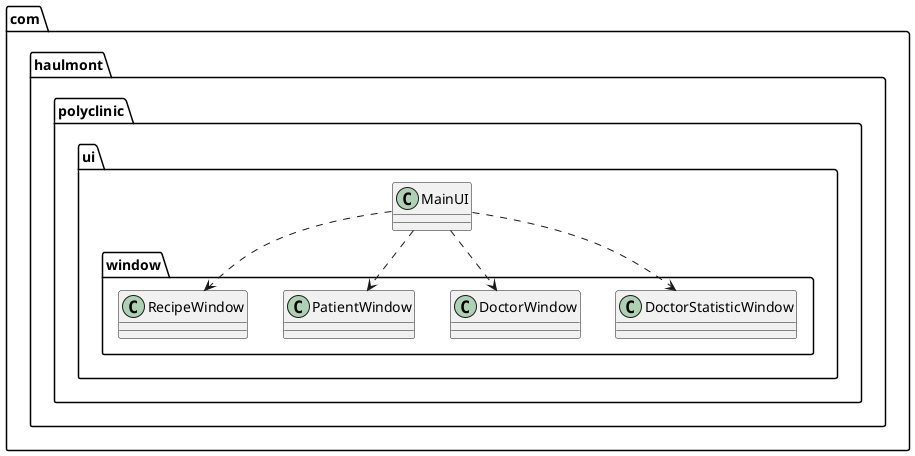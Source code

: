@startuml
class com.haulmont.polyclinic.ui.MainUI
class com.haulmont.polyclinic.ui.window.DoctorStatisticWindow
class com.haulmont.polyclinic.ui.window.DoctorWindow
class com.haulmont.polyclinic.ui.window.PatientWindow
class com.haulmont.polyclinic.ui.window.RecipeWindow
com.haulmont.polyclinic.ui.MainUI ..> com.haulmont.polyclinic.ui.window.DoctorStatisticWindow
com.haulmont.polyclinic.ui.MainUI ..> com.haulmont.polyclinic.ui.window.DoctorWindow
com.haulmont.polyclinic.ui.MainUI ..> com.haulmont.polyclinic.ui.window.PatientWindow
com.haulmont.polyclinic.ui.MainUI ..> com.haulmont.polyclinic.ui.window.RecipeWindow
@enduml